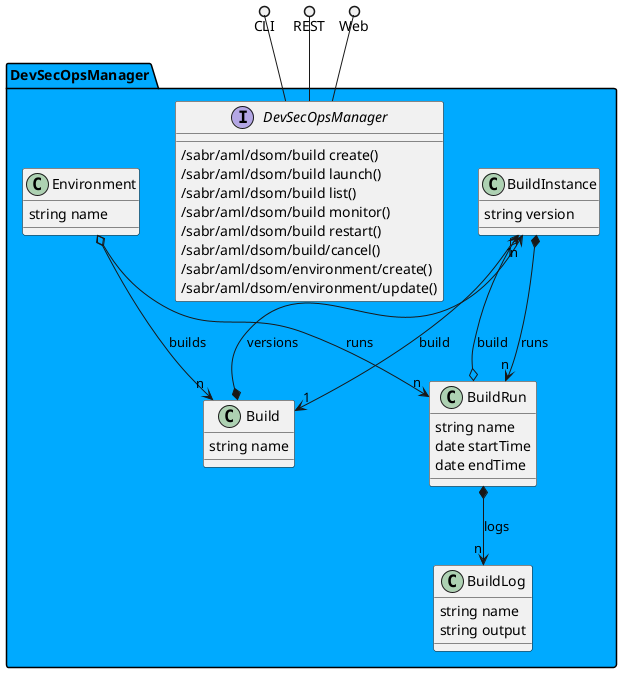 @startuml


package "DevSecOpsManager" #00aaff {
    
        class BuildInstance {
        }
    
        class Build {
        }
    
        class BuildRun {
        }
    
        class BuildLog {
        }
    }


package "DevSecOpsManager" #00aaff {

    interface "DevSecOpsManager" as i {
            /sabr/aml/dsom/build create()
            /sabr/aml/dsom/build launch()
            /sabr/aml/dsom/build list()
            /sabr/aml/dsom/build monitor()
            /sabr/aml/dsom/build restart()
            /sabr/aml/dsom/build/cancel()
            /sabr/aml/dsom/environment/create()
            /sabr/aml/dsom/environment/update()
    
    }
}

CLI ()-- i
REST ()-- i
Web ()-- i

package "DevSecOpsManager" #00aaff {
        class "Build" {
                 string name
                    }
                Build *--> "n" BuildInstance : versions
            
    
    class "BuildInstance" {
                 string version
                    }
                BuildInstance o--> "1" Build : build
                        BuildInstance *--> "n" BuildRun : runs
            
    
    class "BuildLog" {
                 string name
                 string output
                    }
    
    
    class "BuildRun" {
                 string name
                 date startTime
                 date endTime
                    }
                BuildRun o--> "1" BuildInstance : build
                        BuildRun *--> "n" BuildLog : logs
            
    
    class "Environment" {
                 string name
                    }
                Environment o--> "n" Build : builds
                        Environment o--> "n" BuildRun : runs
            
    

}



@enduml
